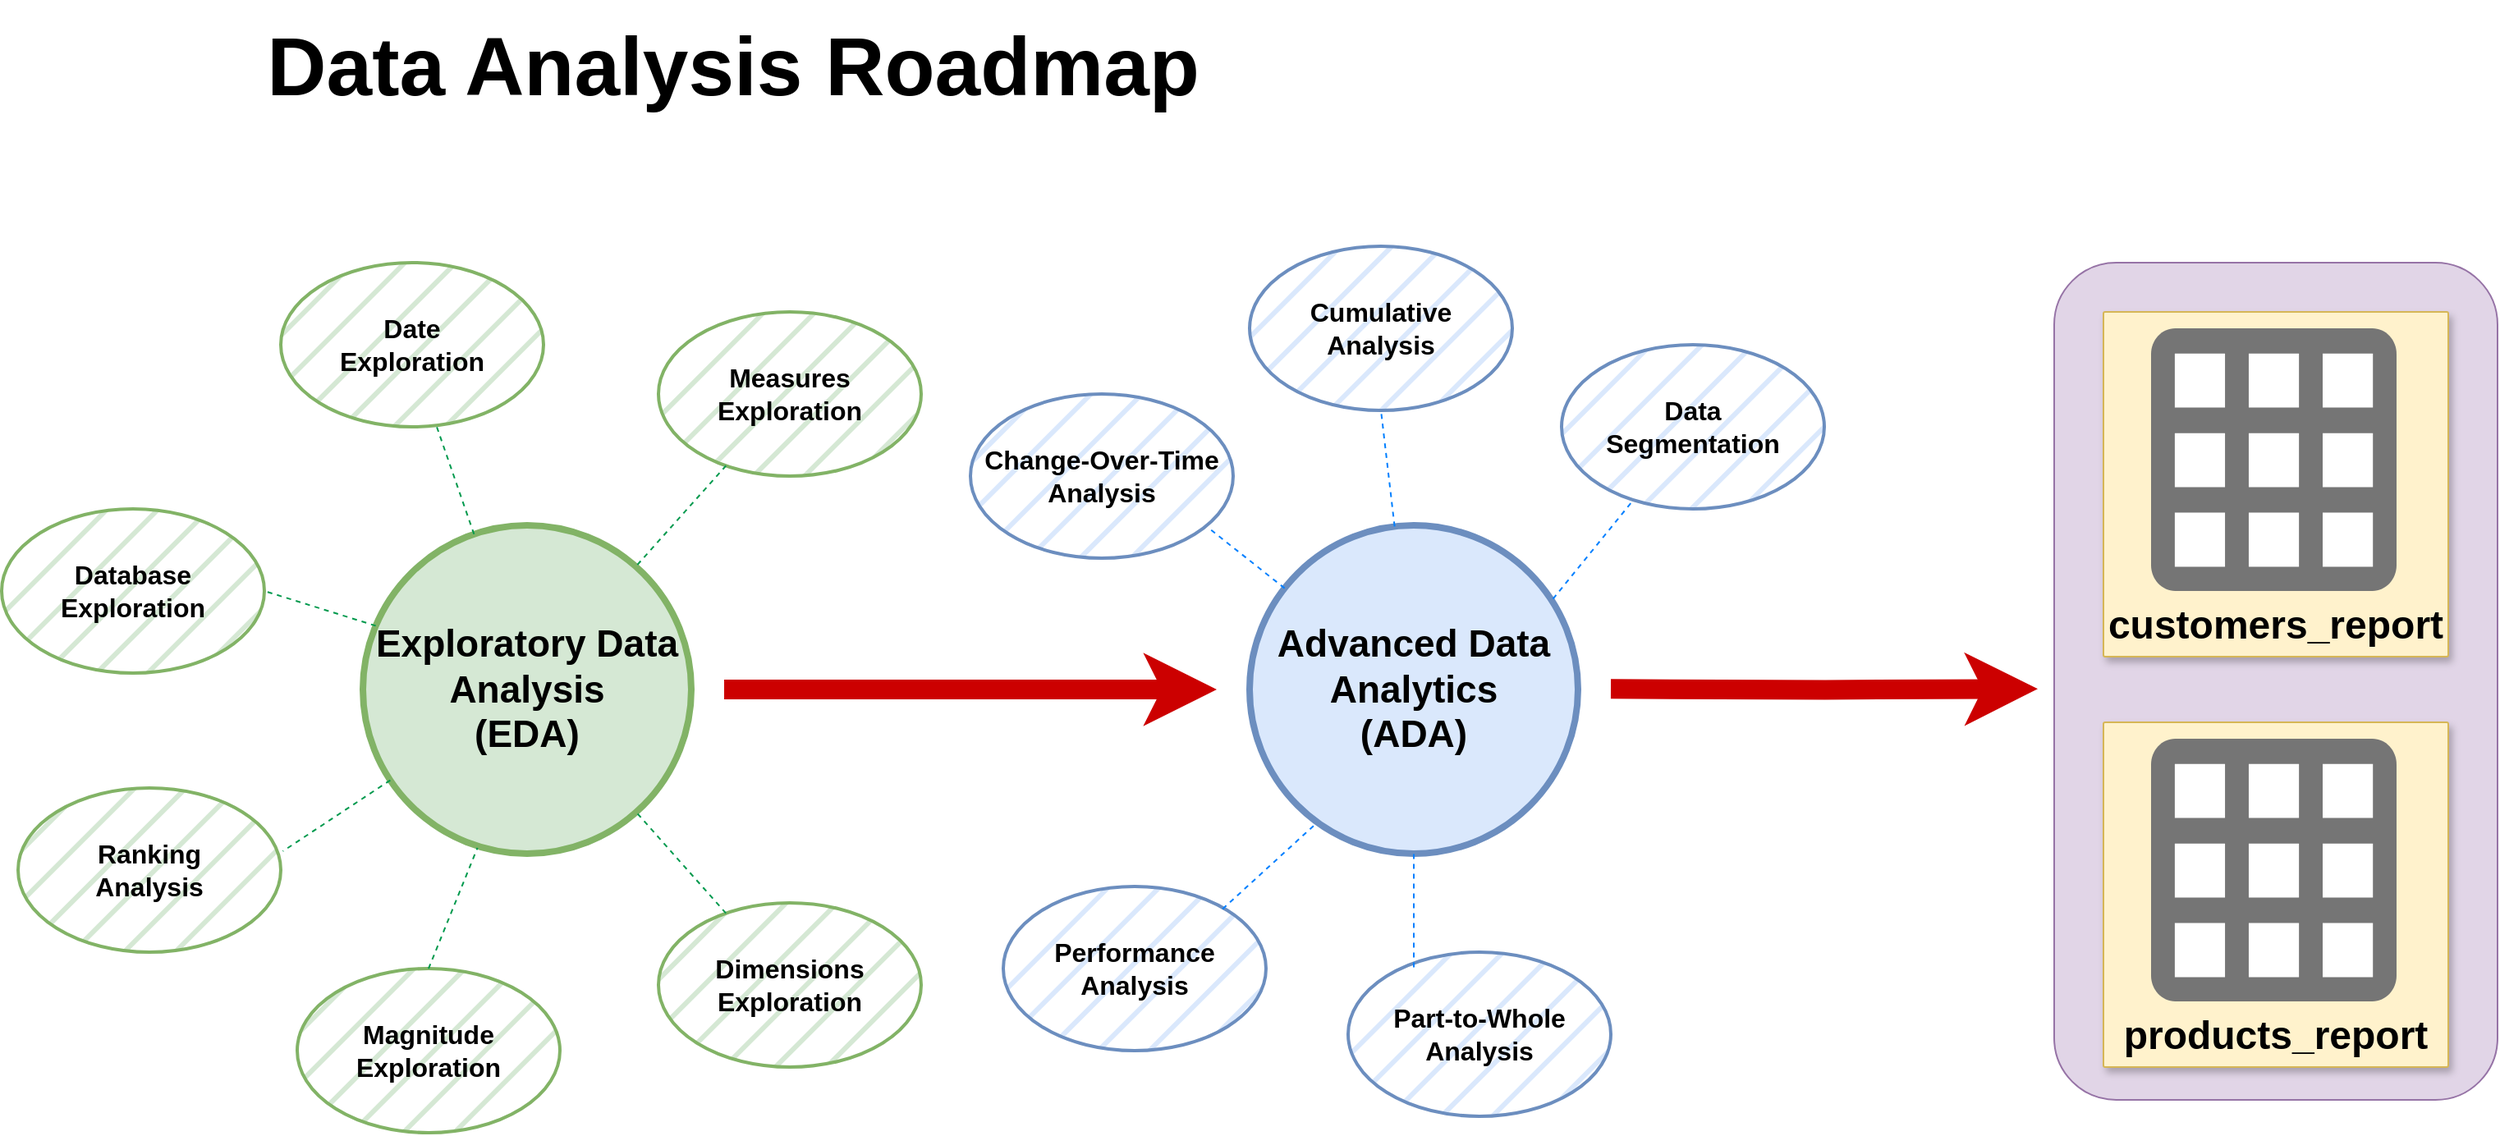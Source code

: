 <mxfile version="26.0.16">
  <diagram name="Strona-1" id="D1YNzYSLd3qkcv4gwF6z">
    <mxGraphModel dx="2620" dy="1045" grid="1" gridSize="10" guides="1" tooltips="1" connect="1" arrows="1" fold="1" page="1" pageScale="1" pageWidth="827" pageHeight="1169" math="0" shadow="0">
      <root>
        <mxCell id="0" />
        <mxCell id="1" parent="0" />
        <mxCell id="xVu_FShs9RGgXdRxpH6g-40" value="" style="rounded=1;whiteSpace=wrap;html=1;arcSize=14;fillColor=#E1D5E7;strokeColor=#9673a6;" vertex="1" parent="1">
          <mxGeometry x="860" y="230" width="270" height="510" as="geometry" />
        </mxCell>
        <mxCell id="xVu_FShs9RGgXdRxpH6g-1" value="&lt;font&gt;Data Analysis Roadmap&lt;/font&gt;&lt;span style=&quot;background-color: transparent; color: light-dark(rgb(0, 0, 0), rgb(255, 255, 255));&quot;&gt;&amp;nbsp;&lt;/span&gt;" style="text;html=1;align=center;verticalAlign=middle;whiteSpace=wrap;rounded=0;fontSize=50;fontStyle=1" vertex="1" parent="1">
          <mxGeometry x="-300" y="70" width="725" height="80" as="geometry" />
        </mxCell>
        <mxCell id="xVu_FShs9RGgXdRxpH6g-22" style="edgeStyle=orthogonalEdgeStyle;rounded=0;orthogonalLoop=1;jettySize=auto;html=1;strokeWidth=12;fillColor=#fff2cc;strokeColor=#CC0000;" edge="1" parent="1">
          <mxGeometry relative="1" as="geometry">
            <mxPoint x="50" y="490" as="sourcePoint" />
            <mxPoint x="350" y="490" as="targetPoint" />
          </mxGeometry>
        </mxCell>
        <mxCell id="xVu_FShs9RGgXdRxpH6g-5" value="&lt;font style=&quot;font-size: 23px;&quot;&gt;Exploratory Data Analysis&lt;/font&gt;&lt;div&gt;&lt;font style=&quot;font-size: 23px;&quot;&gt;(EDA)&lt;/font&gt;&lt;/div&gt;" style="ellipse;whiteSpace=wrap;html=1;aspect=fixed;fillColor=#d5e8d4;strokeColor=#82b366;fillStyle=solid;strokeWidth=4;fontStyle=1" vertex="1" parent="1">
          <mxGeometry x="-170" y="390" width="200" height="200" as="geometry" />
        </mxCell>
        <mxCell id="xVu_FShs9RGgXdRxpH6g-6" value="&lt;font style=&quot;font-size: 23px;&quot;&gt;Advanced Data Analytics&lt;/font&gt;&lt;div&gt;&lt;font style=&quot;font-size: 23px;&quot;&gt;(ADA)&lt;/font&gt;&lt;/div&gt;" style="ellipse;whiteSpace=wrap;html=1;aspect=fixed;fillColor=#dae8fc;strokeColor=#6c8ebf;strokeWidth=4;fontStyle=1" vertex="1" parent="1">
          <mxGeometry x="370" y="390" width="200" height="200" as="geometry" />
        </mxCell>
        <mxCell id="xVu_FShs9RGgXdRxpH6g-7" value="&lt;font style=&quot;font-size: 16px;&quot;&gt;Database&lt;/font&gt;&lt;div&gt;&lt;font style=&quot;font-size: 16px;&quot;&gt;Exploration&lt;/font&gt;&lt;/div&gt;" style="ellipse;whiteSpace=wrap;html=1;fillStyle=hatch;fillColor=#d5e8d4;strokeColor=#82b366;strokeWidth=2;fontStyle=1" vertex="1" parent="1">
          <mxGeometry x="-390" y="380" width="160" height="100" as="geometry" />
        </mxCell>
        <mxCell id="xVu_FShs9RGgXdRxpH6g-8" value="&lt;font style=&quot;font-size: 16px;&quot;&gt;Date&lt;/font&gt;&lt;div&gt;&lt;font style=&quot;font-size: 16px;&quot;&gt;Exploration&lt;/font&gt;&lt;/div&gt;" style="ellipse;whiteSpace=wrap;html=1;fillStyle=hatch;fillColor=#d5e8d4;strokeColor=#82b366;strokeWidth=2;fontStyle=1" vertex="1" parent="1">
          <mxGeometry x="-220" y="230" width="160" height="100" as="geometry" />
        </mxCell>
        <mxCell id="xVu_FShs9RGgXdRxpH6g-9" value="&lt;font style=&quot;font-size: 16px;&quot;&gt;Measures&lt;/font&gt;&lt;div&gt;&lt;font style=&quot;font-size: 16px;&quot;&gt;Exploration&lt;/font&gt;&lt;/div&gt;" style="ellipse;whiteSpace=wrap;html=1;fillStyle=hatch;fillColor=#d5e8d4;strokeColor=#82b366;strokeWidth=2;fontStyle=1" vertex="1" parent="1">
          <mxGeometry x="10" y="260" width="160" height="100" as="geometry" />
        </mxCell>
        <mxCell id="xVu_FShs9RGgXdRxpH6g-10" value="&lt;font style=&quot;font-size: 16px;&quot;&gt;Dimensions&lt;/font&gt;&lt;div&gt;&lt;font style=&quot;font-size: 16px;&quot;&gt;Exploration&lt;/font&gt;&lt;/div&gt;" style="ellipse;whiteSpace=wrap;html=1;fillStyle=hatch;fillColor=#d5e8d4;strokeColor=#82b366;strokeWidth=2;fontStyle=1" vertex="1" parent="1">
          <mxGeometry x="10" y="620" width="160" height="100" as="geometry" />
        </mxCell>
        <mxCell id="xVu_FShs9RGgXdRxpH6g-11" value="&lt;font style=&quot;font-size: 16px;&quot;&gt;Ranking&lt;/font&gt;&lt;div&gt;&lt;font style=&quot;font-size: 16px;&quot;&gt;Analysis&lt;/font&gt;&lt;/div&gt;" style="ellipse;whiteSpace=wrap;html=1;fillStyle=hatch;fillColor=#d5e8d4;strokeColor=#82b366;strokeWidth=2;fontStyle=1" vertex="1" parent="1">
          <mxGeometry x="-380" y="550" width="160" height="100" as="geometry" />
        </mxCell>
        <mxCell id="xVu_FShs9RGgXdRxpH6g-12" value="&lt;font style=&quot;font-size: 16px;&quot;&gt;Magnitude&lt;/font&gt;&lt;div&gt;&lt;font style=&quot;font-size: 16px;&quot;&gt;Exploration&lt;/font&gt;&lt;/div&gt;" style="ellipse;whiteSpace=wrap;html=1;fillStyle=hatch;fillColor=#d5e8d4;strokeColor=#82b366;strokeWidth=2;fontStyle=1" vertex="1" parent="1">
          <mxGeometry x="-210" y="660" width="160" height="100" as="geometry" />
        </mxCell>
        <mxCell id="xVu_FShs9RGgXdRxpH6g-15" value="" style="endArrow=none;dashed=1;html=1;rounded=0;entryX=0.588;entryY=0.974;entryDx=0;entryDy=0;entryPerimeter=0;strokeColor=#00994D;" edge="1" parent="1" source="xVu_FShs9RGgXdRxpH6g-5" target="xVu_FShs9RGgXdRxpH6g-8">
          <mxGeometry width="50" height="50" relative="1" as="geometry">
            <mxPoint x="270" y="560" as="sourcePoint" />
            <mxPoint x="320" y="510" as="targetPoint" />
          </mxGeometry>
        </mxCell>
        <mxCell id="xVu_FShs9RGgXdRxpH6g-16" value="" style="endArrow=none;dashed=1;html=1;rounded=0;entryX=1;entryY=0.5;entryDx=0;entryDy=0;strokeColor=#00994D;exitX=0.039;exitY=0.306;exitDx=0;exitDy=0;exitPerimeter=0;" edge="1" parent="1" source="xVu_FShs9RGgXdRxpH6g-5" target="xVu_FShs9RGgXdRxpH6g-7">
          <mxGeometry width="50" height="50" relative="1" as="geometry">
            <mxPoint x="-187" y="498" as="sourcePoint" />
            <mxPoint x="-210" y="430" as="targetPoint" />
          </mxGeometry>
        </mxCell>
        <mxCell id="xVu_FShs9RGgXdRxpH6g-17" value="" style="endArrow=none;dashed=1;html=1;rounded=0;entryX=1.008;entryY=0.385;entryDx=0;entryDy=0;entryPerimeter=0;strokeColor=#00994D;" edge="1" parent="1" source="xVu_FShs9RGgXdRxpH6g-5" target="xVu_FShs9RGgXdRxpH6g-11">
          <mxGeometry width="50" height="50" relative="1" as="geometry">
            <mxPoint x="-83" y="415" as="sourcePoint" />
            <mxPoint x="-106" y="347" as="targetPoint" />
          </mxGeometry>
        </mxCell>
        <mxCell id="xVu_FShs9RGgXdRxpH6g-18" value="" style="endArrow=none;dashed=1;html=1;rounded=0;entryX=0.349;entryY=0.982;entryDx=0;entryDy=0;entryPerimeter=0;strokeColor=#00994D;exitX=0.5;exitY=0;exitDx=0;exitDy=0;" edge="1" parent="1" source="xVu_FShs9RGgXdRxpH6g-12" target="xVu_FShs9RGgXdRxpH6g-5">
          <mxGeometry width="50" height="50" relative="1" as="geometry">
            <mxPoint x="-73" y="425" as="sourcePoint" />
            <mxPoint x="-96" y="357" as="targetPoint" />
          </mxGeometry>
        </mxCell>
        <mxCell id="xVu_FShs9RGgXdRxpH6g-19" value="" style="endArrow=none;dashed=1;html=1;rounded=0;strokeColor=#00994D;" edge="1" parent="1" source="xVu_FShs9RGgXdRxpH6g-10" target="xVu_FShs9RGgXdRxpH6g-5">
          <mxGeometry width="50" height="50" relative="1" as="geometry">
            <mxPoint x="-63" y="435" as="sourcePoint" />
            <mxPoint x="-86" y="367" as="targetPoint" />
          </mxGeometry>
        </mxCell>
        <mxCell id="xVu_FShs9RGgXdRxpH6g-20" value="" style="endArrow=none;dashed=1;html=1;rounded=0;strokeColor=#00994D;exitX=0.836;exitY=0.12;exitDx=0;exitDy=0;exitPerimeter=0;" edge="1" parent="1" source="xVu_FShs9RGgXdRxpH6g-5" target="xVu_FShs9RGgXdRxpH6g-9">
          <mxGeometry width="50" height="50" relative="1" as="geometry">
            <mxPoint x="-53" y="445" as="sourcePoint" />
            <mxPoint x="-76" y="377" as="targetPoint" />
          </mxGeometry>
        </mxCell>
        <mxCell id="xVu_FShs9RGgXdRxpH6g-23" value="&lt;span style=&quot;font-size: 16px;&quot;&gt;Change-Over-Time&lt;/span&gt;&lt;div&gt;&lt;span style=&quot;font-size: 16px;&quot;&gt;Analysis&lt;/span&gt;&lt;/div&gt;" style="ellipse;whiteSpace=wrap;html=1;fillStyle=hatch;fillColor=#dae8fc;strokeColor=#6c8ebf;strokeWidth=2;fontStyle=1" vertex="1" parent="1">
          <mxGeometry x="200" y="310" width="160" height="100" as="geometry" />
        </mxCell>
        <mxCell id="xVu_FShs9RGgXdRxpH6g-25" value="&lt;span style=&quot;font-size: 16px;&quot;&gt;Cumulative&lt;/span&gt;&lt;div&gt;&lt;span style=&quot;font-size: 16px;&quot;&gt;Analysis&lt;/span&gt;&lt;/div&gt;" style="ellipse;whiteSpace=wrap;html=1;fillStyle=hatch;fillColor=#dae8fc;strokeColor=#6c8ebf;strokeWidth=2;fontStyle=1" vertex="1" parent="1">
          <mxGeometry x="370" y="220" width="160" height="100" as="geometry" />
        </mxCell>
        <mxCell id="xVu_FShs9RGgXdRxpH6g-26" value="&lt;span style=&quot;font-size: 16px;&quot;&gt;Performance&lt;/span&gt;&lt;div&gt;&lt;span style=&quot;font-size: 16px;&quot;&gt;Analysis&lt;/span&gt;&lt;/div&gt;" style="ellipse;whiteSpace=wrap;html=1;fillStyle=hatch;fillColor=#dae8fc;strokeColor=#6c8ebf;strokeWidth=2;fontStyle=1" vertex="1" parent="1">
          <mxGeometry x="220" y="610" width="160" height="100" as="geometry" />
        </mxCell>
        <mxCell id="xVu_FShs9RGgXdRxpH6g-27" value="&lt;span style=&quot;font-size: 16px;&quot;&gt;Part-to-Whole&lt;/span&gt;&lt;div&gt;&lt;span style=&quot;font-size: 16px;&quot;&gt;Analysis&lt;/span&gt;&lt;/div&gt;" style="ellipse;whiteSpace=wrap;html=1;fillStyle=hatch;fillColor=#dae8fc;strokeColor=#6c8ebf;strokeWidth=2;fontStyle=1" vertex="1" parent="1">
          <mxGeometry x="430" y="650" width="160" height="100" as="geometry" />
        </mxCell>
        <mxCell id="xVu_FShs9RGgXdRxpH6g-28" value="&lt;span style=&quot;font-size: 16px;&quot;&gt;Data&lt;/span&gt;&lt;div&gt;&lt;span style=&quot;font-size: 16px;&quot;&gt;Segmentation&lt;/span&gt;&lt;/div&gt;" style="ellipse;whiteSpace=wrap;html=1;fillStyle=hatch;fillColor=#dae8fc;strokeColor=#6c8ebf;strokeWidth=2;fontStyle=1" vertex="1" parent="1">
          <mxGeometry x="560" y="280" width="160" height="100" as="geometry" />
        </mxCell>
        <mxCell id="xVu_FShs9RGgXdRxpH6g-29" style="edgeStyle=orthogonalEdgeStyle;rounded=0;orthogonalLoop=1;jettySize=auto;html=1;strokeWidth=12;fillColor=#fff2cc;strokeColor=#CC0000;" edge="1" parent="1">
          <mxGeometry relative="1" as="geometry">
            <mxPoint x="590" y="489.687" as="sourcePoint" />
            <mxPoint x="850" y="489.62" as="targetPoint" />
          </mxGeometry>
        </mxCell>
        <mxCell id="xVu_FShs9RGgXdRxpH6g-30" value="" style="endArrow=none;dashed=1;html=1;rounded=0;strokeColor=#007FFF;entryX=0.906;entryY=0.816;entryDx=0;entryDy=0;entryPerimeter=0;" edge="1" parent="1" source="xVu_FShs9RGgXdRxpH6g-6" target="xVu_FShs9RGgXdRxpH6g-23">
          <mxGeometry width="50" height="50" relative="1" as="geometry">
            <mxPoint x="166" y="430" as="sourcePoint" />
            <mxPoint x="220" y="370" as="targetPoint" />
          </mxGeometry>
        </mxCell>
        <mxCell id="xVu_FShs9RGgXdRxpH6g-31" value="" style="endArrow=none;dashed=1;html=1;rounded=0;strokeColor=#007FFF;entryX=0.5;entryY=1;entryDx=0;entryDy=0;" edge="1" parent="1" source="xVu_FShs9RGgXdRxpH6g-6" target="xVu_FShs9RGgXdRxpH6g-25">
          <mxGeometry width="50" height="50" relative="1" as="geometry">
            <mxPoint x="414" y="425" as="sourcePoint" />
            <mxPoint x="375" y="382" as="targetPoint" />
          </mxGeometry>
        </mxCell>
        <mxCell id="xVu_FShs9RGgXdRxpH6g-32" value="" style="endArrow=none;dashed=1;html=1;rounded=0;strokeColor=#007FFF;exitX=0.924;exitY=0.224;exitDx=0;exitDy=0;exitPerimeter=0;" edge="1" parent="1" source="xVu_FShs9RGgXdRxpH6g-6" target="xVu_FShs9RGgXdRxpH6g-28">
          <mxGeometry width="50" height="50" relative="1" as="geometry">
            <mxPoint x="424" y="435" as="sourcePoint" />
            <mxPoint x="385" y="392" as="targetPoint" />
          </mxGeometry>
        </mxCell>
        <mxCell id="xVu_FShs9RGgXdRxpH6g-33" value="" style="endArrow=none;dashed=1;html=1;rounded=0;strokeColor=#007FFF;exitX=0.25;exitY=0.093;exitDx=0;exitDy=0;exitPerimeter=0;" edge="1" parent="1" source="xVu_FShs9RGgXdRxpH6g-27" target="xVu_FShs9RGgXdRxpH6g-6">
          <mxGeometry width="50" height="50" relative="1" as="geometry">
            <mxPoint x="434" y="445" as="sourcePoint" />
            <mxPoint x="395" y="402" as="targetPoint" />
          </mxGeometry>
        </mxCell>
        <mxCell id="xVu_FShs9RGgXdRxpH6g-34" value="" style="endArrow=none;dashed=1;html=1;rounded=0;strokeColor=#007FFF;entryX=0.205;entryY=0.906;entryDx=0;entryDy=0;entryPerimeter=0;exitX=0.835;exitY=0.137;exitDx=0;exitDy=0;exitPerimeter=0;" edge="1" parent="1" source="xVu_FShs9RGgXdRxpH6g-26" target="xVu_FShs9RGgXdRxpH6g-6">
          <mxGeometry width="50" height="50" relative="1" as="geometry">
            <mxPoint x="444" y="455" as="sourcePoint" />
            <mxPoint x="405" y="412" as="targetPoint" />
          </mxGeometry>
        </mxCell>
        <mxCell id="xVu_FShs9RGgXdRxpH6g-38" value="&lt;span style=&quot;font-size: 24px;&quot;&gt;&lt;b&gt;products_report&lt;/b&gt;&lt;/span&gt;" style="strokeColor=#d6b656;shadow=1;strokeWidth=1;rounded=1;absoluteArcSize=1;arcSize=2;labelPosition=center;verticalLabelPosition=middle;align=center;verticalAlign=bottom;spacingLeft=0;fontSize=12;whiteSpace=wrap;spacingBottom=2;html=1;fillColor=#fff2cc;" vertex="1" parent="1">
          <mxGeometry x="890" y="510" width="210" height="210" as="geometry" />
        </mxCell>
        <mxCell id="xVu_FShs9RGgXdRxpH6g-39" value="" style="sketch=0;dashed=0;connectable=0;html=1;fillColor=#757575;strokeColor=none;shape=mxgraph.gcp2.report;part=1;" vertex="1" parent="xVu_FShs9RGgXdRxpH6g-38">
          <mxGeometry x="0.5" width="149.5" height="160" relative="1" as="geometry">
            <mxPoint x="-76" y="10" as="offset" />
          </mxGeometry>
        </mxCell>
        <mxCell id="xVu_FShs9RGgXdRxpH6g-35" value="&lt;span style=&quot;font-size: 24px;&quot;&gt;&lt;b&gt;customers_report&lt;/b&gt;&lt;/span&gt;" style="strokeColor=#d6b656;shadow=1;strokeWidth=1;rounded=1;absoluteArcSize=1;arcSize=2;labelPosition=center;verticalLabelPosition=middle;align=center;verticalAlign=bottom;spacingLeft=0;fontSize=12;whiteSpace=wrap;spacingBottom=2;html=1;fillColor=#fff2cc;" vertex="1" parent="1">
          <mxGeometry x="890" y="260" width="210" height="210" as="geometry" />
        </mxCell>
        <mxCell id="xVu_FShs9RGgXdRxpH6g-36" value="" style="sketch=0;dashed=0;connectable=0;html=1;fillColor=#757575;strokeColor=none;shape=mxgraph.gcp2.report;part=1;" vertex="1" parent="xVu_FShs9RGgXdRxpH6g-35">
          <mxGeometry x="0.5" width="149.5" height="160" relative="1" as="geometry">
            <mxPoint x="-76" y="10" as="offset" />
          </mxGeometry>
        </mxCell>
      </root>
    </mxGraphModel>
  </diagram>
</mxfile>
